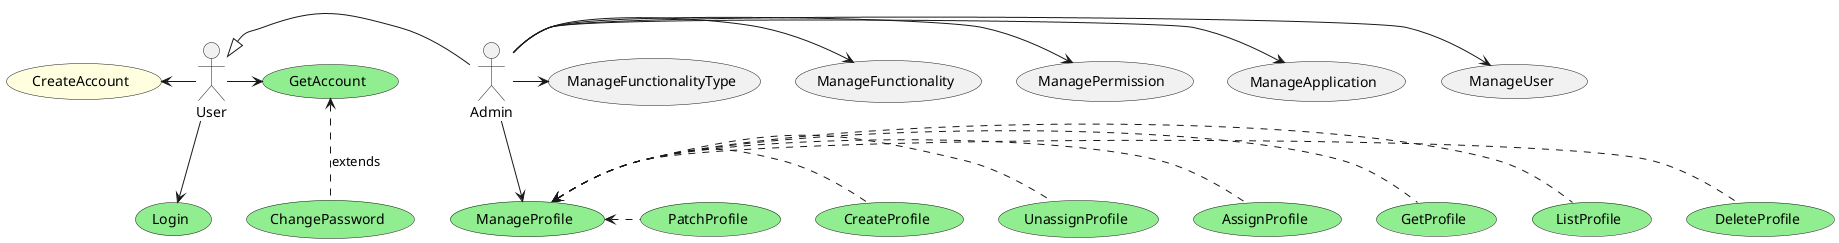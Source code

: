 @startuml Use Case

actor User
actor Admin

usecase CreateAccount #LightYellow
usecase Login #LightGreen
usecase GetAccount #LightGreen
usecase ChangePassword #LightGreen
usecase CreateProfile #LightGreen
usecase GetProfile #LightGreen
usecase PatchProfile #LightGreen
usecase ListProfile #LightGreen
usecase DeleteProfile #LightGreen
usecase AssignProfile #LightGreen
usecase UnassignProfile #LightGreen
usecase ManageProfile #LightGreen

User <|-r- Admin

User -l-> (CreateAccount) 
User -r-> (GetAccount)
(GetAccount) <.d. (ChangePassword) : extends
User -d-> (Login)

Admin --> (ManageProfile) 
(ManageProfile) <.r. (AssignProfile) 
(ManageProfile) <.r. (UnassignProfile) 
(ManageProfile) <.r. (CreateProfile) 
(ManageProfile) <.r. (PatchProfile) 
(ManageProfile) <.r. (DeleteProfile) 
(ManageProfile) <.r. (ListProfile) 
(ManageProfile) <.r. (GetProfile) 

Admin -r-> (ManageUser) 
Admin -r-> (ManageApplication) 
Admin -r-> (ManagePermission) 
Admin -r-> (ManageFunctionality) 
Admin -r-> (ManageFunctionalityType) 

@enduml